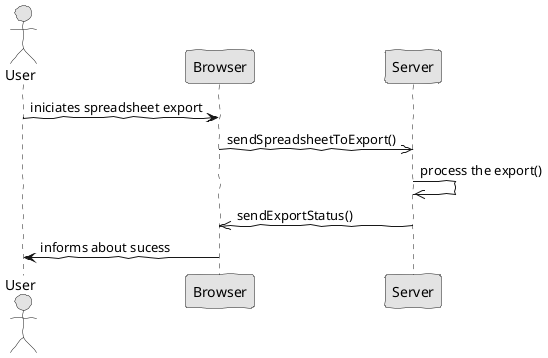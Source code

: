 @startuml  analysis.png
skinparam handwritten true
skinparam monochrome true
skinparam packageStyle rect
skinparam defaultFontName FG Virgil
skinparam shadowing false

actor User

User -> Browser : iniciates spreadsheet export
Browser ->> Server : sendSpreadsheetToExport()

Server ->> Server : process the export()

Server ->> Browser : sendExportStatus()
Browser -> User :informs about sucess

@enduml
